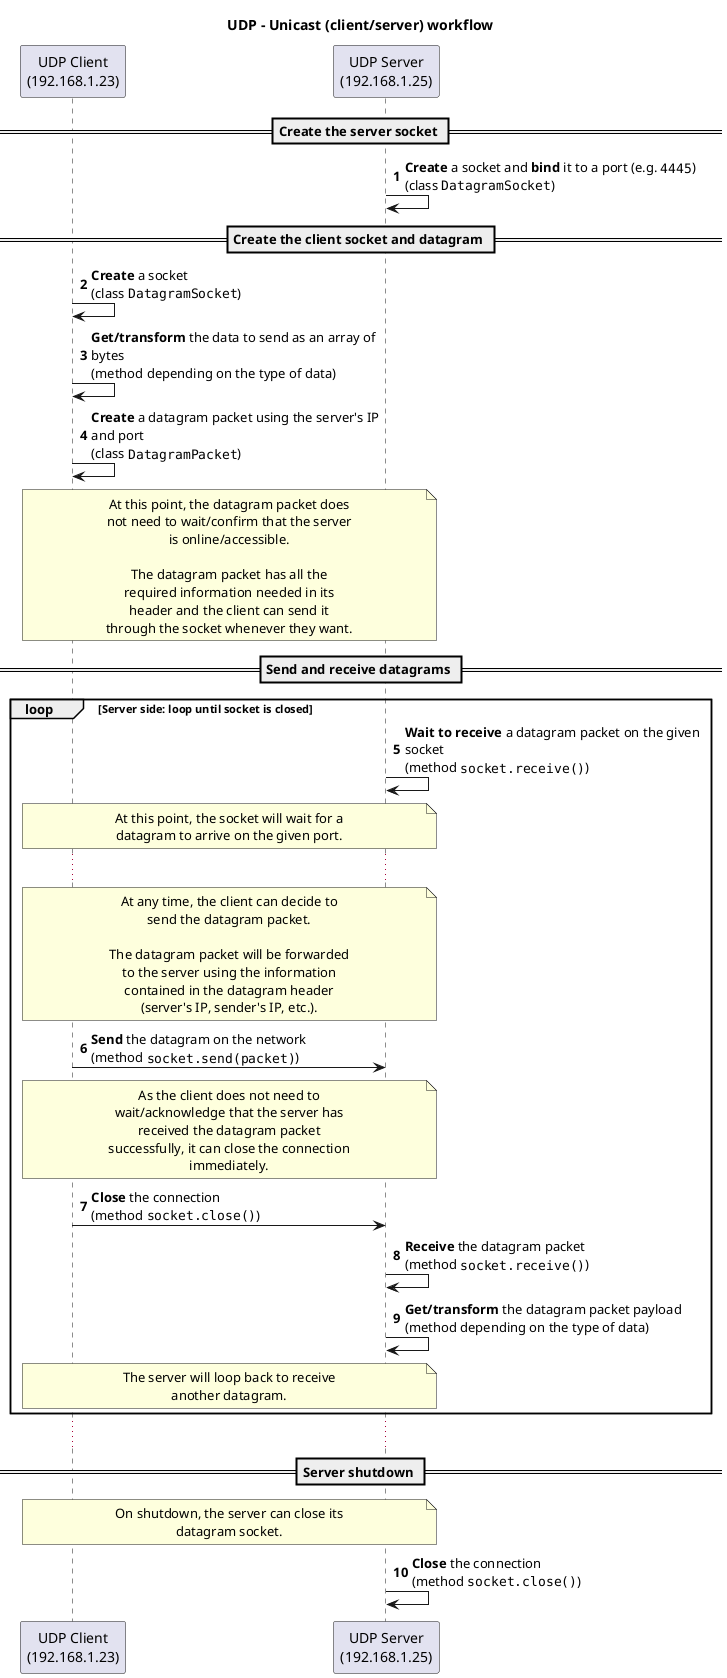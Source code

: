 @startuml udp-unicast-client-server-workflow
skinparam boxPadding 100
skinparam maxMessageSize 300
skinparam noteTextAlignment center
skinparam sequenceMessageAlign direction
skinparam wrapWidth 250
autonumber

!$TITLE = "UDP - Unicast (client/server) workflow"
!$MULTIPAGE = 0

!if ($MULTIPAGE)
  right footer $TITLE (%page%/%lastpage%)
!else
  ignore newpage
!endif

title $TITLE

participant "UDP Client\n(192.168.1.23)" as client
participant "UDP Server\n(192.168.1.25)" as server

== Create the server socket ==

server -> server : **Create** a socket and **bind** it to a port (e.g. ""4445"")\n(class ""DatagramSocket"")

newpage $TITLE

== Create the client socket and datagram ==

client -> client : **Create** a socket\n(class ""DatagramSocket"")

client -> client : **Get/transform** the data to send as an array of bytes\n(method depending on the type of data)

client -> client : **Create** a datagram packet using the server's IP and port\n(class ""DatagramPacket"")

note over client, server
    At this point, the datagram packet does not need to wait/confirm that the server is online/accessible.

    The datagram packet has all the required information needed in its header and the client can send it through the socket whenever they want.
endnote

newpage $TITLE

== Send and receive datagrams ==

loop Server side: loop until socket is closed

    server -> server : **Wait to receive** a datagram packet on the given socket\n(method ""socket.receive()"")

    note over client, server
        At this point, the socket will wait for a datagram to arrive on the given port.
    endnote

    ...

    note over client, server
        At any time, the client can decide to send the datagram packet.

        The datagram packet will be forwarded to the server using the information contained in the datagram header (server's IP, sender's IP, etc.).
    endnote

    client -> server : **Send** the datagram on the network\n(method ""socket.send(packet)"")

    note over client, server
        As the client does not need to wait/acknowledge that the server has received the datagram packet successfully, it can close the connection immediately.
    endnote

    client -> server : **Close** the connection\n(method ""socket.close()"")

    server -> server : **Receive** the datagram packet\n(method ""socket.receive()"")

    server -> server : **Get/transform** the datagram packet payload\n(method depending on the type of data)

    note over client, server
        The server will loop back to receive another datagram.
    endnote

end

newpage $TITLE

...

== Server shutdown ==

note over client, server
    On shutdown, the server can close its datagram socket.
endnote

server -> server : **Close** the connection\n(method ""socket.close()"")
@enduml
